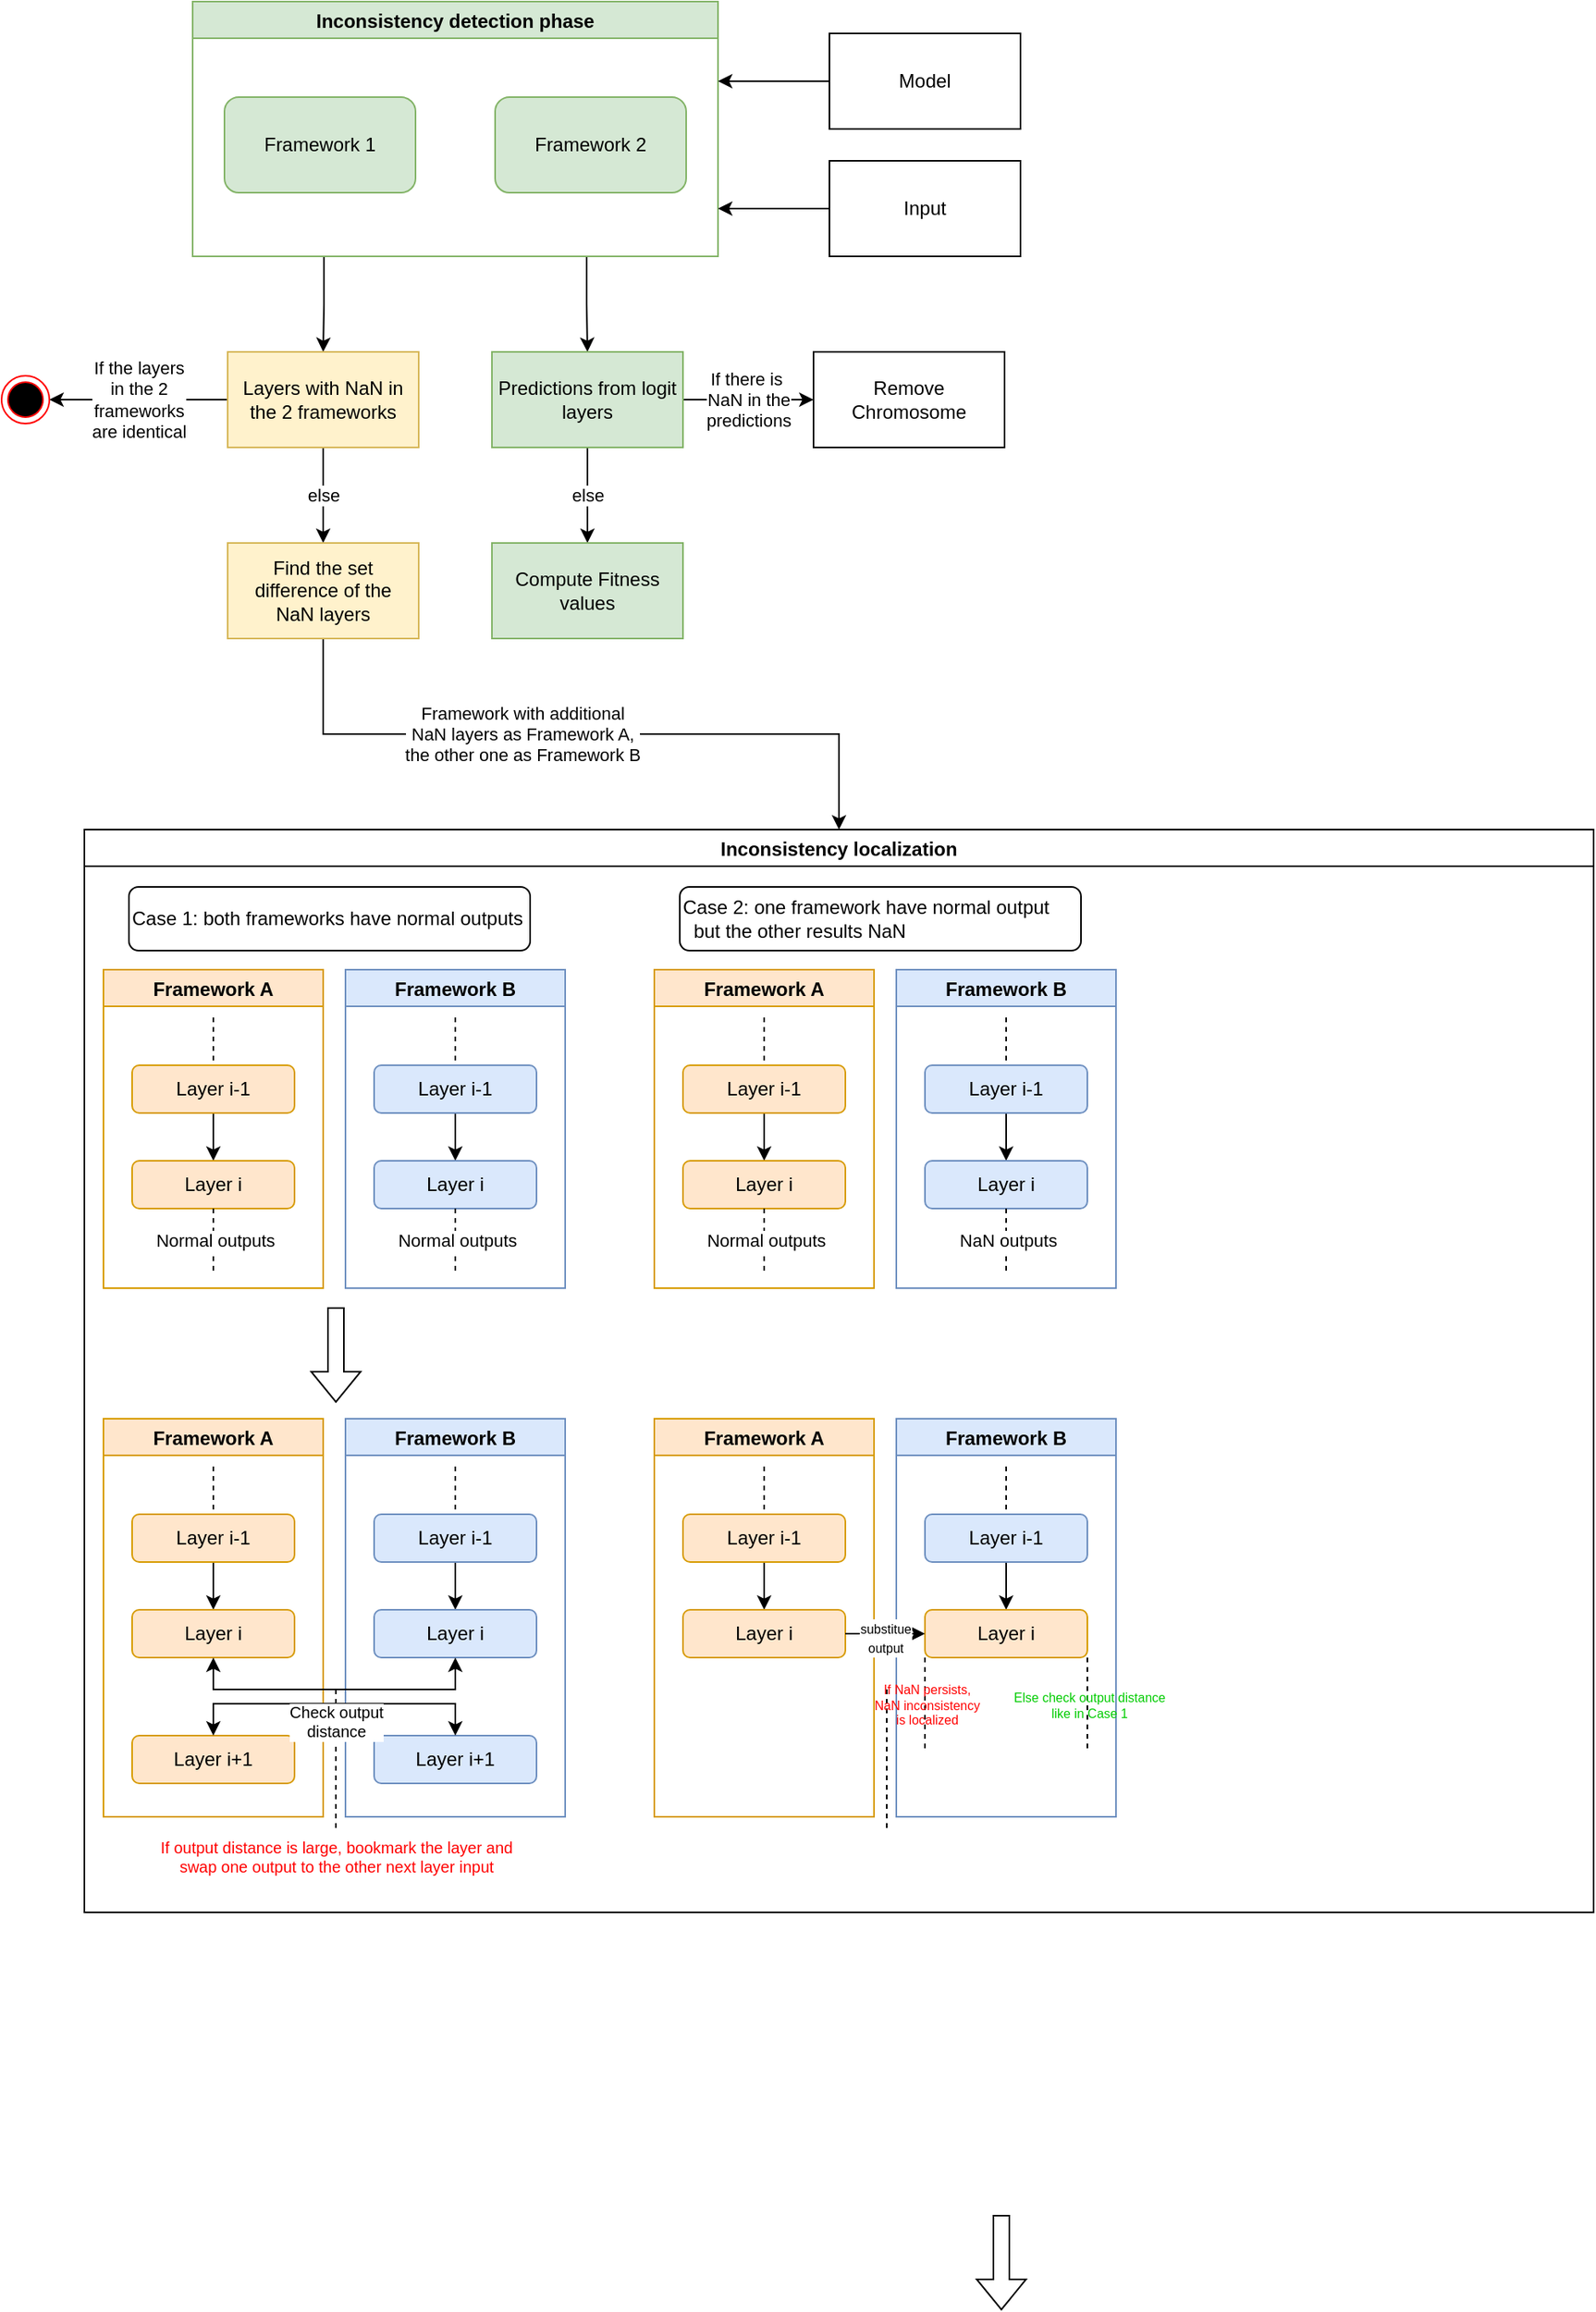 <mxfile version="17.4.0" type="github">
  <diagram id="KMrJF5xkyydDern5e_y1" name="Page-1">
    <mxGraphModel dx="817" dy="554" grid="1" gridSize="10" guides="1" tooltips="1" connect="1" arrows="1" fold="1" page="1" pageScale="1" pageWidth="827" pageHeight="1169" math="0" shadow="0">
      <root>
        <mxCell id="0" />
        <mxCell id="1" parent="0" />
        <mxCell id="ZWeKVcOg7MyMfSJs-o2y-11" value="Inconsistency localization" style="swimlane;" parent="1" vertex="1">
          <mxGeometry x="72" y="570" width="948" height="680" as="geometry" />
        </mxCell>
        <mxCell id="ZWeKVcOg7MyMfSJs-o2y-54" value="Framework A" style="swimlane;labelBackgroundColor=none;labelBorderColor=none;fillColor=#ffe6cc;strokeColor=#d79b00;" parent="ZWeKVcOg7MyMfSJs-o2y-11" vertex="1">
          <mxGeometry x="12" y="88" width="138" height="200" as="geometry" />
        </mxCell>
        <mxCell id="ZWeKVcOg7MyMfSJs-o2y-63" style="edgeStyle=orthogonalEdgeStyle;rounded=0;orthogonalLoop=1;jettySize=auto;html=1;entryX=0.5;entryY=0;entryDx=0;entryDy=0;endArrow=none;endFill=0;dashed=1;" parent="ZWeKVcOg7MyMfSJs-o2y-54" target="ZWeKVcOg7MyMfSJs-o2y-58" edge="1">
          <mxGeometry relative="1" as="geometry">
            <mxPoint x="69" y="30" as="sourcePoint" />
          </mxGeometry>
        </mxCell>
        <mxCell id="ZWeKVcOg7MyMfSJs-o2y-65" style="edgeStyle=orthogonalEdgeStyle;rounded=0;orthogonalLoop=1;jettySize=auto;html=1;endArrow=classic;endFill=1;" parent="ZWeKVcOg7MyMfSJs-o2y-54" source="ZWeKVcOg7MyMfSJs-o2y-58" target="ZWeKVcOg7MyMfSJs-o2y-59" edge="1">
          <mxGeometry relative="1" as="geometry" />
        </mxCell>
        <mxCell id="ZWeKVcOg7MyMfSJs-o2y-58" value="Layer i-1" style="rounded=1;whiteSpace=wrap;html=1;labelBackgroundColor=none;labelBorderColor=none;fillColor=#ffe6cc;strokeColor=#d79b00;" parent="ZWeKVcOg7MyMfSJs-o2y-54" vertex="1">
          <mxGeometry x="18" y="60" width="102" height="30" as="geometry" />
        </mxCell>
        <mxCell id="ZWeKVcOg7MyMfSJs-o2y-59" value="Layer i" style="rounded=1;whiteSpace=wrap;html=1;labelBackgroundColor=none;labelBorderColor=none;fillColor=#ffe6cc;strokeColor=#d79b00;" parent="ZWeKVcOg7MyMfSJs-o2y-54" vertex="1">
          <mxGeometry x="18" y="120" width="102" height="30" as="geometry" />
        </mxCell>
        <mxCell id="ZWeKVcOg7MyMfSJs-o2y-94" value="" style="shape=flexArrow;endArrow=classic;html=1;rounded=0;fontSize=10;" parent="ZWeKVcOg7MyMfSJs-o2y-11" edge="1">
          <mxGeometry width="50" height="50" relative="1" as="geometry">
            <mxPoint x="158" y="300" as="sourcePoint" />
            <mxPoint x="158" y="360" as="targetPoint" />
          </mxGeometry>
        </mxCell>
        <mxCell id="n7mDoR5MaPQhv6rX2TrS-33" value="Framework B" style="swimlane;labelBackgroundColor=none;labelBorderColor=none;fillColor=#dae8fc;strokeColor=#6c8ebf;" vertex="1" parent="ZWeKVcOg7MyMfSJs-o2y-11">
          <mxGeometry x="164" y="88" width="138" height="200" as="geometry" />
        </mxCell>
        <mxCell id="n7mDoR5MaPQhv6rX2TrS-34" style="edgeStyle=orthogonalEdgeStyle;rounded=0;orthogonalLoop=1;jettySize=auto;html=1;entryX=0.5;entryY=0;entryDx=0;entryDy=0;endArrow=none;endFill=0;dashed=1;" edge="1" parent="n7mDoR5MaPQhv6rX2TrS-33" target="n7mDoR5MaPQhv6rX2TrS-36">
          <mxGeometry relative="1" as="geometry">
            <mxPoint x="69" y="30" as="sourcePoint" />
          </mxGeometry>
        </mxCell>
        <mxCell id="n7mDoR5MaPQhv6rX2TrS-35" style="edgeStyle=orthogonalEdgeStyle;rounded=0;orthogonalLoop=1;jettySize=auto;html=1;endArrow=classic;endFill=1;" edge="1" parent="n7mDoR5MaPQhv6rX2TrS-33" source="n7mDoR5MaPQhv6rX2TrS-36" target="n7mDoR5MaPQhv6rX2TrS-37">
          <mxGeometry relative="1" as="geometry" />
        </mxCell>
        <mxCell id="n7mDoR5MaPQhv6rX2TrS-36" value="Layer i-1" style="rounded=1;whiteSpace=wrap;html=1;labelBackgroundColor=none;labelBorderColor=none;fillColor=#dae8fc;strokeColor=#6c8ebf;" vertex="1" parent="n7mDoR5MaPQhv6rX2TrS-33">
          <mxGeometry x="18" y="60" width="102" height="30" as="geometry" />
        </mxCell>
        <mxCell id="n7mDoR5MaPQhv6rX2TrS-37" value="Layer i" style="rounded=1;whiteSpace=wrap;html=1;labelBackgroundColor=none;labelBorderColor=none;fillColor=#dae8fc;strokeColor=#6c8ebf;" vertex="1" parent="n7mDoR5MaPQhv6rX2TrS-33">
          <mxGeometry x="18" y="120" width="102" height="30" as="geometry" />
        </mxCell>
        <mxCell id="n7mDoR5MaPQhv6rX2TrS-39" value="Case 1: both frameworks have normal outputs&amp;nbsp;" style="rounded=1;whiteSpace=wrap;html=1;align=left;" vertex="1" parent="ZWeKVcOg7MyMfSJs-o2y-11">
          <mxGeometry x="28" y="36" width="252" height="40" as="geometry" />
        </mxCell>
        <mxCell id="n7mDoR5MaPQhv6rX2TrS-68" value="Framework A" style="swimlane;labelBackgroundColor=none;labelBorderColor=none;fillColor=#ffe6cc;strokeColor=#d79b00;" vertex="1" parent="ZWeKVcOg7MyMfSJs-o2y-11">
          <mxGeometry x="12" y="370" width="138" height="250" as="geometry" />
        </mxCell>
        <mxCell id="n7mDoR5MaPQhv6rX2TrS-69" style="edgeStyle=orthogonalEdgeStyle;rounded=0;orthogonalLoop=1;jettySize=auto;html=1;entryX=0.5;entryY=0;entryDx=0;entryDy=0;endArrow=none;endFill=0;dashed=1;" edge="1" parent="n7mDoR5MaPQhv6rX2TrS-68" target="n7mDoR5MaPQhv6rX2TrS-71">
          <mxGeometry relative="1" as="geometry">
            <mxPoint x="69" y="30" as="sourcePoint" />
          </mxGeometry>
        </mxCell>
        <mxCell id="n7mDoR5MaPQhv6rX2TrS-70" style="edgeStyle=orthogonalEdgeStyle;rounded=0;orthogonalLoop=1;jettySize=auto;html=1;endArrow=classic;endFill=1;" edge="1" parent="n7mDoR5MaPQhv6rX2TrS-68" source="n7mDoR5MaPQhv6rX2TrS-71" target="n7mDoR5MaPQhv6rX2TrS-72">
          <mxGeometry relative="1" as="geometry" />
        </mxCell>
        <mxCell id="n7mDoR5MaPQhv6rX2TrS-71" value="Layer i-1" style="rounded=1;whiteSpace=wrap;html=1;labelBackgroundColor=none;labelBorderColor=none;fillColor=#ffe6cc;strokeColor=#d79b00;" vertex="1" parent="n7mDoR5MaPQhv6rX2TrS-68">
          <mxGeometry x="18" y="60" width="102" height="30" as="geometry" />
        </mxCell>
        <mxCell id="n7mDoR5MaPQhv6rX2TrS-72" value="Layer i" style="rounded=1;whiteSpace=wrap;html=1;labelBackgroundColor=none;labelBorderColor=none;fillColor=#ffe6cc;strokeColor=#d79b00;" vertex="1" parent="n7mDoR5MaPQhv6rX2TrS-68">
          <mxGeometry x="18" y="120" width="102" height="30" as="geometry" />
        </mxCell>
        <mxCell id="n7mDoR5MaPQhv6rX2TrS-94" value="Layer i+1" style="rounded=1;whiteSpace=wrap;html=1;labelBackgroundColor=none;labelBorderColor=none;fillColor=#ffe6cc;strokeColor=#d79b00;" vertex="1" parent="n7mDoR5MaPQhv6rX2TrS-68">
          <mxGeometry x="18" y="199" width="102" height="30" as="geometry" />
        </mxCell>
        <mxCell id="n7mDoR5MaPQhv6rX2TrS-73" value="Framework B" style="swimlane;labelBackgroundColor=none;labelBorderColor=none;fillColor=#dae8fc;strokeColor=#6c8ebf;" vertex="1" parent="ZWeKVcOg7MyMfSJs-o2y-11">
          <mxGeometry x="164" y="370" width="138" height="250" as="geometry" />
        </mxCell>
        <mxCell id="n7mDoR5MaPQhv6rX2TrS-74" style="edgeStyle=orthogonalEdgeStyle;rounded=0;orthogonalLoop=1;jettySize=auto;html=1;entryX=0.5;entryY=0;entryDx=0;entryDy=0;endArrow=none;endFill=0;dashed=1;" edge="1" parent="n7mDoR5MaPQhv6rX2TrS-73" target="n7mDoR5MaPQhv6rX2TrS-76">
          <mxGeometry relative="1" as="geometry">
            <mxPoint x="69" y="30" as="sourcePoint" />
          </mxGeometry>
        </mxCell>
        <mxCell id="n7mDoR5MaPQhv6rX2TrS-75" style="edgeStyle=orthogonalEdgeStyle;rounded=0;orthogonalLoop=1;jettySize=auto;html=1;endArrow=classic;endFill=1;" edge="1" parent="n7mDoR5MaPQhv6rX2TrS-73" source="n7mDoR5MaPQhv6rX2TrS-76" target="n7mDoR5MaPQhv6rX2TrS-77">
          <mxGeometry relative="1" as="geometry" />
        </mxCell>
        <mxCell id="n7mDoR5MaPQhv6rX2TrS-76" value="Layer i-1" style="rounded=1;whiteSpace=wrap;html=1;labelBackgroundColor=none;labelBorderColor=none;fillColor=#dae8fc;strokeColor=#6c8ebf;" vertex="1" parent="n7mDoR5MaPQhv6rX2TrS-73">
          <mxGeometry x="18" y="60" width="102" height="30" as="geometry" />
        </mxCell>
        <mxCell id="n7mDoR5MaPQhv6rX2TrS-77" value="Layer i" style="rounded=1;whiteSpace=wrap;html=1;labelBackgroundColor=none;labelBorderColor=none;fillColor=#dae8fc;strokeColor=#6c8ebf;" vertex="1" parent="n7mDoR5MaPQhv6rX2TrS-73">
          <mxGeometry x="18" y="120" width="102" height="30" as="geometry" />
        </mxCell>
        <mxCell id="n7mDoR5MaPQhv6rX2TrS-87" value="Layer i+1" style="rounded=1;whiteSpace=wrap;html=1;labelBackgroundColor=none;labelBorderColor=none;fillColor=#dae8fc;strokeColor=#6c8ebf;" vertex="1" parent="n7mDoR5MaPQhv6rX2TrS-73">
          <mxGeometry x="18" y="199" width="102" height="30" as="geometry" />
        </mxCell>
        <mxCell id="n7mDoR5MaPQhv6rX2TrS-81" style="edgeStyle=orthogonalEdgeStyle;rounded=0;orthogonalLoop=1;jettySize=auto;html=1;exitX=0.5;exitY=1;exitDx=0;exitDy=0;entryX=0.5;entryY=1;entryDx=0;entryDy=0;labelBackgroundColor=none;fontSize=9;startArrow=classic;startFill=1;" edge="1" parent="ZWeKVcOg7MyMfSJs-o2y-11" source="n7mDoR5MaPQhv6rX2TrS-72" target="n7mDoR5MaPQhv6rX2TrS-77">
          <mxGeometry relative="1" as="geometry" />
        </mxCell>
        <mxCell id="n7mDoR5MaPQhv6rX2TrS-85" value="&lt;font color=&quot;#ff0000&quot;&gt;If output distance is large, bookmark the layer and&lt;br&gt;swap one output to the other next layer input&lt;/font&gt;" style="text;html=1;strokeColor=none;fillColor=none;align=center;verticalAlign=middle;whiteSpace=wrap;rounded=0;fontSize=10;" vertex="1" parent="ZWeKVcOg7MyMfSJs-o2y-11">
          <mxGeometry x="41.5" y="630" width="233" height="30" as="geometry" />
        </mxCell>
        <mxCell id="n7mDoR5MaPQhv6rX2TrS-95" style="edgeStyle=orthogonalEdgeStyle;rounded=0;orthogonalLoop=1;jettySize=auto;html=1;exitX=0.5;exitY=0;exitDx=0;exitDy=0;entryX=0.5;entryY=0;entryDx=0;entryDy=0;labelBackgroundColor=none;fontSize=10;fontColor=#FF0000;startArrow=classic;startFill=1;endArrow=classic;endFill=1;" edge="1" parent="ZWeKVcOg7MyMfSJs-o2y-11" source="n7mDoR5MaPQhv6rX2TrS-94" target="n7mDoR5MaPQhv6rX2TrS-87">
          <mxGeometry relative="1" as="geometry" />
        </mxCell>
        <mxCell id="n7mDoR5MaPQhv6rX2TrS-96" value="Framework A" style="swimlane;labelBackgroundColor=none;labelBorderColor=none;fillColor=#ffe6cc;strokeColor=#d79b00;" vertex="1" parent="ZWeKVcOg7MyMfSJs-o2y-11">
          <mxGeometry x="358" y="88" width="138" height="200" as="geometry" />
        </mxCell>
        <mxCell id="n7mDoR5MaPQhv6rX2TrS-97" style="edgeStyle=orthogonalEdgeStyle;rounded=0;orthogonalLoop=1;jettySize=auto;html=1;entryX=0.5;entryY=0;entryDx=0;entryDy=0;endArrow=none;endFill=0;dashed=1;" edge="1" parent="n7mDoR5MaPQhv6rX2TrS-96" target="n7mDoR5MaPQhv6rX2TrS-99">
          <mxGeometry relative="1" as="geometry">
            <mxPoint x="69" y="30" as="sourcePoint" />
          </mxGeometry>
        </mxCell>
        <mxCell id="n7mDoR5MaPQhv6rX2TrS-98" style="edgeStyle=orthogonalEdgeStyle;rounded=0;orthogonalLoop=1;jettySize=auto;html=1;endArrow=classic;endFill=1;" edge="1" parent="n7mDoR5MaPQhv6rX2TrS-96" source="n7mDoR5MaPQhv6rX2TrS-99" target="n7mDoR5MaPQhv6rX2TrS-100">
          <mxGeometry relative="1" as="geometry" />
        </mxCell>
        <mxCell id="n7mDoR5MaPQhv6rX2TrS-99" value="Layer i-1" style="rounded=1;whiteSpace=wrap;html=1;labelBackgroundColor=none;labelBorderColor=none;fillColor=#ffe6cc;strokeColor=#d79b00;" vertex="1" parent="n7mDoR5MaPQhv6rX2TrS-96">
          <mxGeometry x="18" y="60" width="102" height="30" as="geometry" />
        </mxCell>
        <mxCell id="n7mDoR5MaPQhv6rX2TrS-100" value="Layer i" style="rounded=1;whiteSpace=wrap;html=1;labelBackgroundColor=none;labelBorderColor=none;fillColor=#ffe6cc;strokeColor=#d79b00;" vertex="1" parent="n7mDoR5MaPQhv6rX2TrS-96">
          <mxGeometry x="18" y="120" width="102" height="30" as="geometry" />
        </mxCell>
        <mxCell id="n7mDoR5MaPQhv6rX2TrS-101" value="" style="shape=flexArrow;endArrow=classic;html=1;rounded=0;fontSize=10;" edge="1" parent="ZWeKVcOg7MyMfSJs-o2y-11">
          <mxGeometry width="50" height="50" relative="1" as="geometry">
            <mxPoint x="576" y="870" as="sourcePoint" />
            <mxPoint x="576" y="930" as="targetPoint" />
          </mxGeometry>
        </mxCell>
        <mxCell id="n7mDoR5MaPQhv6rX2TrS-102" value="Framework B" style="swimlane;labelBackgroundColor=none;labelBorderColor=none;fillColor=#dae8fc;strokeColor=#6c8ebf;" vertex="1" parent="ZWeKVcOg7MyMfSJs-o2y-11">
          <mxGeometry x="510" y="88" width="138" height="200" as="geometry" />
        </mxCell>
        <mxCell id="n7mDoR5MaPQhv6rX2TrS-103" style="edgeStyle=orthogonalEdgeStyle;rounded=0;orthogonalLoop=1;jettySize=auto;html=1;entryX=0.5;entryY=0;entryDx=0;entryDy=0;endArrow=none;endFill=0;dashed=1;" edge="1" parent="n7mDoR5MaPQhv6rX2TrS-102" target="n7mDoR5MaPQhv6rX2TrS-105">
          <mxGeometry relative="1" as="geometry">
            <mxPoint x="69" y="30" as="sourcePoint" />
          </mxGeometry>
        </mxCell>
        <mxCell id="n7mDoR5MaPQhv6rX2TrS-104" style="edgeStyle=orthogonalEdgeStyle;rounded=0;orthogonalLoop=1;jettySize=auto;html=1;endArrow=classic;endFill=1;" edge="1" parent="n7mDoR5MaPQhv6rX2TrS-102" source="n7mDoR5MaPQhv6rX2TrS-105" target="n7mDoR5MaPQhv6rX2TrS-106">
          <mxGeometry relative="1" as="geometry" />
        </mxCell>
        <mxCell id="n7mDoR5MaPQhv6rX2TrS-105" value="Layer i-1" style="rounded=1;whiteSpace=wrap;html=1;labelBackgroundColor=none;labelBorderColor=none;fillColor=#dae8fc;strokeColor=#6c8ebf;" vertex="1" parent="n7mDoR5MaPQhv6rX2TrS-102">
          <mxGeometry x="18" y="60" width="102" height="30" as="geometry" />
        </mxCell>
        <mxCell id="n7mDoR5MaPQhv6rX2TrS-106" value="Layer i" style="rounded=1;whiteSpace=wrap;html=1;labelBackgroundColor=none;labelBorderColor=none;fillColor=#dae8fc;strokeColor=#6c8ebf;" vertex="1" parent="n7mDoR5MaPQhv6rX2TrS-102">
          <mxGeometry x="18" y="120" width="102" height="30" as="geometry" />
        </mxCell>
        <mxCell id="n7mDoR5MaPQhv6rX2TrS-107" value="Case 2: one framework have normal output &lt;span style=&quot;white-space: pre&quot;&gt;	&lt;br/&gt;&lt;/span&gt;&lt;span style=&quot;white-space: pre&quot;&gt;	&lt;span style=&quot;white-space: pre&quot;&gt;	&lt;/span&gt;&lt;/span&gt;but the other results NaN" style="rounded=1;whiteSpace=wrap;html=1;align=left;" vertex="1" parent="ZWeKVcOg7MyMfSJs-o2y-11">
          <mxGeometry x="374" y="36" width="252" height="40" as="geometry" />
        </mxCell>
        <mxCell id="n7mDoR5MaPQhv6rX2TrS-108" value="Framework A" style="swimlane;labelBackgroundColor=none;labelBorderColor=none;fillColor=#ffe6cc;strokeColor=#d79b00;" vertex="1" parent="ZWeKVcOg7MyMfSJs-o2y-11">
          <mxGeometry x="358" y="370" width="138" height="250" as="geometry" />
        </mxCell>
        <mxCell id="n7mDoR5MaPQhv6rX2TrS-109" style="edgeStyle=orthogonalEdgeStyle;rounded=0;orthogonalLoop=1;jettySize=auto;html=1;entryX=0.5;entryY=0;entryDx=0;entryDy=0;endArrow=none;endFill=0;dashed=1;" edge="1" parent="n7mDoR5MaPQhv6rX2TrS-108" target="n7mDoR5MaPQhv6rX2TrS-111">
          <mxGeometry relative="1" as="geometry">
            <mxPoint x="69" y="30" as="sourcePoint" />
          </mxGeometry>
        </mxCell>
        <mxCell id="n7mDoR5MaPQhv6rX2TrS-110" style="edgeStyle=orthogonalEdgeStyle;rounded=0;orthogonalLoop=1;jettySize=auto;html=1;endArrow=classic;endFill=1;" edge="1" parent="n7mDoR5MaPQhv6rX2TrS-108" source="n7mDoR5MaPQhv6rX2TrS-111" target="n7mDoR5MaPQhv6rX2TrS-112">
          <mxGeometry relative="1" as="geometry" />
        </mxCell>
        <mxCell id="n7mDoR5MaPQhv6rX2TrS-111" value="Layer i-1" style="rounded=1;whiteSpace=wrap;html=1;labelBackgroundColor=none;labelBorderColor=none;fillColor=#ffe6cc;strokeColor=#d79b00;" vertex="1" parent="n7mDoR5MaPQhv6rX2TrS-108">
          <mxGeometry x="18" y="60" width="102" height="30" as="geometry" />
        </mxCell>
        <mxCell id="n7mDoR5MaPQhv6rX2TrS-112" value="Layer i" style="rounded=1;whiteSpace=wrap;html=1;labelBackgroundColor=none;labelBorderColor=none;fillColor=#ffe6cc;strokeColor=#d79b00;" vertex="1" parent="n7mDoR5MaPQhv6rX2TrS-108">
          <mxGeometry x="18" y="120" width="102" height="30" as="geometry" />
        </mxCell>
        <mxCell id="n7mDoR5MaPQhv6rX2TrS-114" value="Framework B" style="swimlane;labelBackgroundColor=none;labelBorderColor=none;fillColor=#dae8fc;strokeColor=#6c8ebf;" vertex="1" parent="ZWeKVcOg7MyMfSJs-o2y-11">
          <mxGeometry x="510" y="370" width="138" height="250" as="geometry" />
        </mxCell>
        <mxCell id="n7mDoR5MaPQhv6rX2TrS-115" style="edgeStyle=orthogonalEdgeStyle;rounded=0;orthogonalLoop=1;jettySize=auto;html=1;entryX=0.5;entryY=0;entryDx=0;entryDy=0;endArrow=none;endFill=0;dashed=1;" edge="1" parent="n7mDoR5MaPQhv6rX2TrS-114" target="n7mDoR5MaPQhv6rX2TrS-117">
          <mxGeometry relative="1" as="geometry">
            <mxPoint x="69" y="30" as="sourcePoint" />
          </mxGeometry>
        </mxCell>
        <mxCell id="n7mDoR5MaPQhv6rX2TrS-116" style="edgeStyle=orthogonalEdgeStyle;rounded=0;orthogonalLoop=1;jettySize=auto;html=1;endArrow=classic;endFill=1;" edge="1" parent="n7mDoR5MaPQhv6rX2TrS-114" source="n7mDoR5MaPQhv6rX2TrS-117" target="n7mDoR5MaPQhv6rX2TrS-118">
          <mxGeometry relative="1" as="geometry" />
        </mxCell>
        <mxCell id="n7mDoR5MaPQhv6rX2TrS-117" value="Layer i-1" style="rounded=1;whiteSpace=wrap;html=1;labelBackgroundColor=none;labelBorderColor=none;fillColor=#dae8fc;strokeColor=#6c8ebf;" vertex="1" parent="n7mDoR5MaPQhv6rX2TrS-114">
          <mxGeometry x="18" y="60" width="102" height="30" as="geometry" />
        </mxCell>
        <mxCell id="n7mDoR5MaPQhv6rX2TrS-118" value="Layer i" style="rounded=1;whiteSpace=wrap;html=1;labelBackgroundColor=none;labelBorderColor=none;fillColor=#ffe6cc;strokeColor=#d79b00;" vertex="1" parent="n7mDoR5MaPQhv6rX2TrS-114">
          <mxGeometry x="18" y="120" width="102" height="30" as="geometry" />
        </mxCell>
        <mxCell id="n7mDoR5MaPQhv6rX2TrS-127" style="edgeStyle=orthogonalEdgeStyle;rounded=0;orthogonalLoop=1;jettySize=auto;html=1;labelBackgroundColor=none;fontSize=10;fontColor=#FF0000;startArrow=classic;startFill=1;endArrow=none;endFill=0;" edge="1" parent="ZWeKVcOg7MyMfSJs-o2y-11" source="n7mDoR5MaPQhv6rX2TrS-118" target="n7mDoR5MaPQhv6rX2TrS-112">
          <mxGeometry relative="1" as="geometry" />
        </mxCell>
        <mxCell id="n7mDoR5MaPQhv6rX2TrS-128" value="&lt;font color=&quot;#000000&quot; style=&quot;font-size: 8px&quot;&gt;substitue&lt;br&gt;output&lt;/font&gt;" style="edgeLabel;html=1;align=center;verticalAlign=middle;resizable=0;points=[];fontSize=10;fontColor=#FF0000;" vertex="1" connectable="0" parent="n7mDoR5MaPQhv6rX2TrS-127">
          <mxGeometry y="2" relative="1" as="geometry">
            <mxPoint as="offset" />
          </mxGeometry>
        </mxCell>
        <mxCell id="ZWeKVcOg7MyMfSJs-o2y-24" style="edgeStyle=orthogonalEdgeStyle;rounded=0;orthogonalLoop=1;jettySize=auto;html=1;exitX=0.25;exitY=1;exitDx=0;exitDy=0;entryX=0.5;entryY=0;entryDx=0;entryDy=0;" parent="1" source="ZWeKVcOg7MyMfSJs-o2y-16" target="ZWeKVcOg7MyMfSJs-o2y-25" edge="1">
          <mxGeometry relative="1" as="geometry">
            <mxPoint x="223" y="260" as="targetPoint" />
          </mxGeometry>
        </mxCell>
        <mxCell id="ZWeKVcOg7MyMfSJs-o2y-27" style="edgeStyle=orthogonalEdgeStyle;rounded=0;orthogonalLoop=1;jettySize=auto;html=1;exitX=0.75;exitY=1;exitDx=0;exitDy=0;entryX=0.5;entryY=0;entryDx=0;entryDy=0;" parent="1" source="ZWeKVcOg7MyMfSJs-o2y-16" target="ZWeKVcOg7MyMfSJs-o2y-26" edge="1">
          <mxGeometry relative="1" as="geometry" />
        </mxCell>
        <mxCell id="ZWeKVcOg7MyMfSJs-o2y-16" value="Inconsistency detection phase" style="swimlane;fillColor=#d5e8d4;strokeColor=#82b366;" parent="1" vertex="1">
          <mxGeometry x="140" y="50" width="330" height="160" as="geometry" />
        </mxCell>
        <mxCell id="ZWeKVcOg7MyMfSJs-o2y-17" value="Framework 1" style="rounded=1;whiteSpace=wrap;html=1;fillColor=#d5e8d4;strokeColor=#82b366;" parent="ZWeKVcOg7MyMfSJs-o2y-16" vertex="1">
          <mxGeometry x="20" y="60" width="120" height="60" as="geometry" />
        </mxCell>
        <mxCell id="ZWeKVcOg7MyMfSJs-o2y-18" value="Framework 2" style="rounded=1;whiteSpace=wrap;html=1;fillColor=#d5e8d4;strokeColor=#82b366;" parent="ZWeKVcOg7MyMfSJs-o2y-16" vertex="1">
          <mxGeometry x="190" y="60" width="120" height="60" as="geometry" />
        </mxCell>
        <mxCell id="ZWeKVcOg7MyMfSJs-o2y-21" style="edgeStyle=orthogonalEdgeStyle;rounded=0;orthogonalLoop=1;jettySize=auto;html=1;" parent="1" source="ZWeKVcOg7MyMfSJs-o2y-19" edge="1">
          <mxGeometry relative="1" as="geometry">
            <mxPoint x="470" y="100" as="targetPoint" />
          </mxGeometry>
        </mxCell>
        <mxCell id="ZWeKVcOg7MyMfSJs-o2y-19" value="Model" style="rounded=0;whiteSpace=wrap;html=1;" parent="1" vertex="1">
          <mxGeometry x="540" y="70" width="120" height="60" as="geometry" />
        </mxCell>
        <mxCell id="ZWeKVcOg7MyMfSJs-o2y-22" style="edgeStyle=orthogonalEdgeStyle;rounded=0;orthogonalLoop=1;jettySize=auto;html=1;" parent="1" source="ZWeKVcOg7MyMfSJs-o2y-20" edge="1">
          <mxGeometry relative="1" as="geometry">
            <mxPoint x="470" y="180" as="targetPoint" />
          </mxGeometry>
        </mxCell>
        <mxCell id="ZWeKVcOg7MyMfSJs-o2y-20" value="Input" style="rounded=0;whiteSpace=wrap;html=1;" parent="1" vertex="1">
          <mxGeometry x="540" y="150" width="120" height="60" as="geometry" />
        </mxCell>
        <mxCell id="ZWeKVcOg7MyMfSJs-o2y-36" value="" style="edgeStyle=orthogonalEdgeStyle;rounded=0;orthogonalLoop=1;jettySize=auto;html=1;entryX=0.5;entryY=0;entryDx=0;entryDy=0;" parent="1" source="ZWeKVcOg7MyMfSJs-o2y-25" target="ZWeKVcOg7MyMfSJs-o2y-43" edge="1">
          <mxGeometry relative="1" as="geometry">
            <mxPoint x="222" y="390" as="targetPoint" />
          </mxGeometry>
        </mxCell>
        <mxCell id="ZWeKVcOg7MyMfSJs-o2y-40" value="else" style="edgeLabel;html=1;align=center;verticalAlign=middle;resizable=0;points=[];" parent="ZWeKVcOg7MyMfSJs-o2y-36" vertex="1" connectable="0">
          <mxGeometry relative="1" as="geometry">
            <mxPoint as="offset" />
          </mxGeometry>
        </mxCell>
        <mxCell id="ZWeKVcOg7MyMfSJs-o2y-39" value="If the layers&lt;br&gt;in the 2&lt;br&gt;frameworks&lt;br&gt;are identical" style="edgeStyle=orthogonalEdgeStyle;rounded=0;orthogonalLoop=1;jettySize=auto;html=1;entryX=1;entryY=0.5;entryDx=0;entryDy=0;" parent="1" source="ZWeKVcOg7MyMfSJs-o2y-25" target="ZWeKVcOg7MyMfSJs-o2y-38" edge="1">
          <mxGeometry relative="1" as="geometry" />
        </mxCell>
        <mxCell id="ZWeKVcOg7MyMfSJs-o2y-25" value="Layers with NaN in the 2 frameworks" style="rounded=0;whiteSpace=wrap;html=1;fillColor=#fff2cc;strokeColor=#d6b656;" parent="1" vertex="1">
          <mxGeometry x="162" y="270" width="120" height="60" as="geometry" />
        </mxCell>
        <mxCell id="ZWeKVcOg7MyMfSJs-o2y-33" value="else" style="edgeStyle=orthogonalEdgeStyle;rounded=0;orthogonalLoop=1;jettySize=auto;html=1;" parent="1" source="ZWeKVcOg7MyMfSJs-o2y-26" target="ZWeKVcOg7MyMfSJs-o2y-32" edge="1">
          <mxGeometry relative="1" as="geometry" />
        </mxCell>
        <mxCell id="ZWeKVcOg7MyMfSJs-o2y-42" value="If there is&amp;nbsp;&lt;br&gt;NaN&amp;nbsp;in the &lt;br&gt;predictions" style="edgeStyle=orthogonalEdgeStyle;rounded=0;orthogonalLoop=1;jettySize=auto;html=1;entryX=0;entryY=0.5;entryDx=0;entryDy=0;" parent="1" source="ZWeKVcOg7MyMfSJs-o2y-26" target="ZWeKVcOg7MyMfSJs-o2y-47" edge="1">
          <mxGeometry relative="1" as="geometry">
            <mxPoint x="530" y="300" as="targetPoint" />
          </mxGeometry>
        </mxCell>
        <mxCell id="ZWeKVcOg7MyMfSJs-o2y-26" value="Predictions from logit layers" style="rounded=0;whiteSpace=wrap;html=1;fillColor=#d5e8d4;strokeColor=#82b366;" parent="1" vertex="1">
          <mxGeometry x="328" y="270" width="120" height="60" as="geometry" />
        </mxCell>
        <mxCell id="ZWeKVcOg7MyMfSJs-o2y-32" value="Compute Fitness values" style="whiteSpace=wrap;html=1;rounded=0;fillColor=#d5e8d4;strokeColor=#82b366;" parent="1" vertex="1">
          <mxGeometry x="328" y="390" width="120" height="60" as="geometry" />
        </mxCell>
        <mxCell id="ZWeKVcOg7MyMfSJs-o2y-38" value="" style="ellipse;html=1;shape=endState;fillColor=#000000;strokeColor=#ff0000;labelBackgroundColor=none;labelBorderColor=none;" parent="1" vertex="1">
          <mxGeometry x="20" y="285" width="30" height="30" as="geometry" />
        </mxCell>
        <mxCell id="ZWeKVcOg7MyMfSJs-o2y-44" value="Framework&amp;nbsp;with additional &lt;br&gt;NaN&amp;nbsp;layers as Framework A,&lt;br&gt;the other one as Framework B" style="edgeStyle=orthogonalEdgeStyle;rounded=0;orthogonalLoop=1;jettySize=auto;html=1;entryX=0.5;entryY=0;entryDx=0;entryDy=0;" parent="1" source="ZWeKVcOg7MyMfSJs-o2y-43" target="ZWeKVcOg7MyMfSJs-o2y-11" edge="1">
          <mxGeometry x="-0.167" relative="1" as="geometry">
            <mxPoint x="420" y="520" as="targetPoint" />
            <Array as="points" />
            <mxPoint as="offset" />
          </mxGeometry>
        </mxCell>
        <mxCell id="ZWeKVcOg7MyMfSJs-o2y-43" value="Find the set difference of the &lt;br&gt;NaN layers" style="rounded=0;whiteSpace=wrap;html=1;labelBackgroundColor=none;labelBorderColor=none;fillColor=#fff2cc;strokeColor=#d6b656;" parent="1" vertex="1">
          <mxGeometry x="162" y="390" width="120" height="60" as="geometry" />
        </mxCell>
        <mxCell id="ZWeKVcOg7MyMfSJs-o2y-47" value="Remove Chromosome" style="rounded=0;whiteSpace=wrap;html=1;labelBackgroundColor=none;labelBorderColor=none;" parent="1" vertex="1">
          <mxGeometry x="530" y="270" width="120" height="60" as="geometry" />
        </mxCell>
        <mxCell id="ZWeKVcOg7MyMfSJs-o2y-68" value="Normal outputs" style="edgeStyle=orthogonalEdgeStyle;rounded=0;orthogonalLoop=1;jettySize=auto;html=1;endArrow=none;endFill=0;dashed=1;exitX=0.5;exitY=1;exitDx=0;exitDy=0;" parent="1" source="ZWeKVcOg7MyMfSJs-o2y-59" edge="1">
          <mxGeometry relative="1" as="geometry">
            <mxPoint x="153" y="848" as="targetPoint" />
            <Array as="points" />
          </mxGeometry>
        </mxCell>
        <mxCell id="n7mDoR5MaPQhv6rX2TrS-38" value="Normal outputs" style="edgeStyle=orthogonalEdgeStyle;rounded=0;orthogonalLoop=1;jettySize=auto;html=1;endArrow=none;endFill=0;dashed=1;exitX=0.5;exitY=1;exitDx=0;exitDy=0;" edge="1" parent="1" source="n7mDoR5MaPQhv6rX2TrS-37">
          <mxGeometry relative="1" as="geometry">
            <mxPoint x="305" y="848" as="targetPoint" />
            <Array as="points" />
            <mxPoint x="163" y="850" as="sourcePoint" />
          </mxGeometry>
        </mxCell>
        <mxCell id="n7mDoR5MaPQhv6rX2TrS-82" value="" style="endArrow=none;html=1;rounded=0;labelBackgroundColor=none;fontSize=9;endFill=0;dashed=1;" edge="1" parent="1" target="n7mDoR5MaPQhv6rX2TrS-85">
          <mxGeometry width="50" height="50" relative="1" as="geometry">
            <mxPoint x="230" y="1110" as="sourcePoint" />
            <mxPoint x="230" y="1190" as="targetPoint" />
          </mxGeometry>
        </mxCell>
        <mxCell id="n7mDoR5MaPQhv6rX2TrS-83" value="&lt;font style=&quot;font-size: 10px&quot;&gt;Check output&lt;br&gt;distance&lt;/font&gt;" style="edgeLabel;html=1;align=center;verticalAlign=middle;resizable=0;points=[];fontSize=9;" vertex="1" connectable="0" parent="n7mDoR5MaPQhv6rX2TrS-82">
          <mxGeometry x="-0.5" y="-3" relative="1" as="geometry">
            <mxPoint x="3" y="-3" as="offset" />
          </mxGeometry>
        </mxCell>
        <mxCell id="n7mDoR5MaPQhv6rX2TrS-123" value="Normal outputs" style="edgeStyle=orthogonalEdgeStyle;rounded=0;orthogonalLoop=1;jettySize=auto;html=1;endArrow=none;endFill=0;dashed=1;exitX=0.5;exitY=1;exitDx=0;exitDy=0;" edge="1" source="n7mDoR5MaPQhv6rX2TrS-100" parent="1">
          <mxGeometry relative="1" as="geometry">
            <mxPoint x="499" y="848" as="targetPoint" />
            <Array as="points" />
          </mxGeometry>
        </mxCell>
        <mxCell id="n7mDoR5MaPQhv6rX2TrS-124" value="NaN outputs" style="edgeStyle=orthogonalEdgeStyle;rounded=0;orthogonalLoop=1;jettySize=auto;html=1;endArrow=none;endFill=0;dashed=1;exitX=0.5;exitY=1;exitDx=0;exitDy=0;" edge="1" source="n7mDoR5MaPQhv6rX2TrS-106" parent="1">
          <mxGeometry relative="1" as="geometry">
            <mxPoint x="651" y="848" as="targetPoint" />
            <Array as="points" />
            <mxPoint x="509" y="850" as="sourcePoint" />
          </mxGeometry>
        </mxCell>
        <mxCell id="n7mDoR5MaPQhv6rX2TrS-125" value="" style="endArrow=none;html=1;rounded=0;labelBackgroundColor=none;fontSize=9;endFill=0;dashed=1;" edge="1" parent="1">
          <mxGeometry width="50" height="50" relative="1" as="geometry">
            <mxPoint x="576" y="1110" as="sourcePoint" />
            <mxPoint x="576" y="1200" as="targetPoint" />
          </mxGeometry>
        </mxCell>
        <mxCell id="n7mDoR5MaPQhv6rX2TrS-129" value="&lt;font color=&quot;#ff0000&quot;&gt;If NaN persists,&lt;br&gt;NaN inconsistency&lt;br&gt;is localized&lt;/font&gt;" style="edgeStyle=orthogonalEdgeStyle;rounded=0;orthogonalLoop=1;jettySize=auto;html=1;exitX=0;exitY=1;exitDx=0;exitDy=0;labelBackgroundColor=none;fontSize=8;fontColor=#000000;startArrow=none;startFill=0;endArrow=none;endFill=0;dashed=1;" edge="1" parent="1" source="n7mDoR5MaPQhv6rX2TrS-118">
          <mxGeometry relative="1" as="geometry">
            <mxPoint x="600" y="1150" as="targetPoint" />
          </mxGeometry>
        </mxCell>
        <mxCell id="n7mDoR5MaPQhv6rX2TrS-130" value="&lt;font color=&quot;#00cc00&quot;&gt;Else check output distance&lt;br&gt;like in Case 1&lt;/font&gt;" style="edgeStyle=orthogonalEdgeStyle;rounded=0;orthogonalLoop=1;jettySize=auto;html=1;exitX=1;exitY=1;exitDx=0;exitDy=0;dashed=1;labelBackgroundColor=none;fontSize=8;fontColor=#FF0000;startArrow=none;startFill=0;endArrow=none;endFill=0;" edge="1" parent="1" source="n7mDoR5MaPQhv6rX2TrS-118">
          <mxGeometry relative="1" as="geometry">
            <mxPoint x="702" y="1150" as="targetPoint" />
          </mxGeometry>
        </mxCell>
      </root>
    </mxGraphModel>
  </diagram>
</mxfile>
